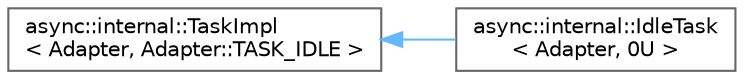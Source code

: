 digraph "Graphical Class Hierarchy"
{
 // LATEX_PDF_SIZE
  bgcolor="transparent";
  edge [fontname=Helvetica,fontsize=10,labelfontname=Helvetica,labelfontsize=10];
  node [fontname=Helvetica,fontsize=10,shape=box,height=0.2,width=0.4];
  rankdir="LR";
  Node0 [id="Node000000",label="async::internal::TaskImpl\l\< Adapter, Adapter::TASK_IDLE \>",height=0.2,width=0.4,color="grey40", fillcolor="white", style="filled",URL="$dc/d14/classasync_1_1internal_1_1TaskImpl.html",tooltip=" "];
  Node0 -> Node1 [id="edge4_Node000000_Node000001",dir="back",color="steelblue1",style="solid",tooltip=" "];
  Node1 [id="Node000001",label="async::internal::IdleTask\l\< Adapter, 0U \>",height=0.2,width=0.4,color="grey40", fillcolor="white", style="filled",URL="$df/d91/structasync_1_1internal_1_1IdleTask_3_01Adapter_00_010U_01_4.html",tooltip=" "];
}
